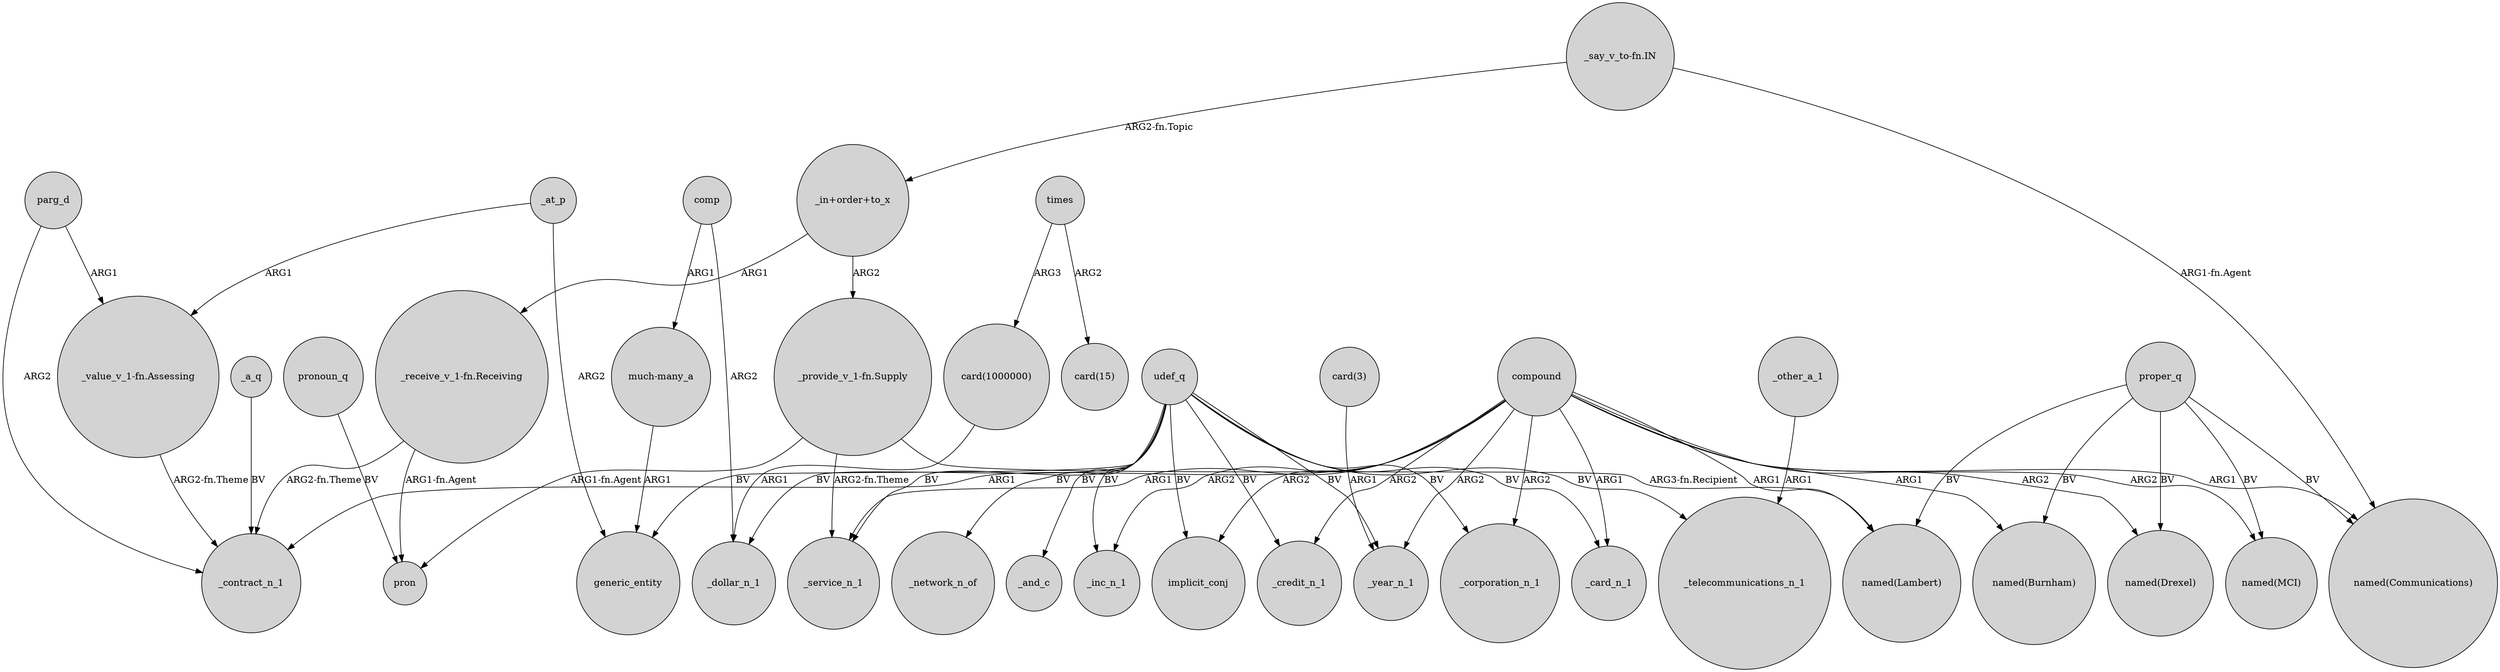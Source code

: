 digraph {
	node [shape=circle style=filled]
	"_provide_v_1-fn.Supply" -> pron [label="ARG1-fn.Agent"]
	"card(1000000)" -> _dollar_n_1 [label=ARG1]
	compound -> implicit_conj [label=ARG2]
	udef_q -> _inc_n_1 [label=BV]
	udef_q -> generic_entity [label=BV]
	"_provide_v_1-fn.Supply" -> _service_n_1 [label="ARG2-fn.Theme"]
	udef_q -> _credit_n_1 [label=BV]
	_at_p -> generic_entity [label=ARG2]
	"much-many_a" -> generic_entity [label=ARG1]
	proper_q -> "named(Lambert)" [label=BV]
	compound -> _credit_n_1 [label=ARG2]
	proper_q -> "named(Drexel)" [label=BV]
	compound -> "named(Lambert)" [label=ARG1]
	proper_q -> "named(Communications)" [label=BV]
	compound -> _corporation_n_1 [label=ARG2]
	proper_q -> "named(MCI)" [label=BV]
	times -> "card(15)" [label=ARG2]
	_other_a_1 -> _telecommunications_n_1 [label=ARG1]
	compound -> _contract_n_1 [label=ARG1]
	_a_q -> _contract_n_1 [label=BV]
	udef_q -> implicit_conj [label=BV]
	_at_p -> "_value_v_1-fn.Assessing" [label=ARG1]
	udef_q -> _card_n_1 [label=BV]
	"_say_v_to-fn.IN" -> "_in+order+to_x" [label="ARG2-fn.Topic"]
	compound -> "named(Communications)" [label=ARG1]
	"_receive_v_1-fn.Receiving" -> pron [label="ARG1-fn.Agent"]
	"_in+order+to_x" -> "_receive_v_1-fn.Receiving" [label=ARG1]
	pronoun_q -> pron [label=BV]
	udef_q -> _corporation_n_1 [label=BV]
	compound -> _card_n_1 [label=ARG1]
	udef_q -> _service_n_1 [label=BV]
	comp -> "much-many_a" [label=ARG1]
	"_value_v_1-fn.Assessing" -> _contract_n_1 [label="ARG2-fn.Theme"]
	"_say_v_to-fn.IN" -> "named(Communications)" [label="ARG1-fn.Agent"]
	parg_d -> _contract_n_1 [label=ARG2]
	times -> "card(1000000)" [label=ARG3]
	compound -> "named(Drexel)" [label=ARG2]
	udef_q -> _network_n_of [label=BV]
	proper_q -> "named(Burnham)" [label=BV]
	"card(3)" -> _year_n_1 [label=ARG1]
	udef_q -> _telecommunications_n_1 [label=BV]
	compound -> "named(Burnham)" [label=ARG1]
	compound -> "named(MCI)" [label=ARG2]
	udef_q -> _year_n_1 [label=BV]
	comp -> _dollar_n_1 [label=ARG2]
	"_provide_v_1-fn.Supply" -> "named(Lambert)" [label="ARG3-fn.Recipient"]
	"_in+order+to_x" -> "_provide_v_1-fn.Supply" [label=ARG2]
	parg_d -> "_value_v_1-fn.Assessing" [label=ARG1]
	udef_q -> _dollar_n_1 [label=BV]
	udef_q -> _and_c [label=BV]
	compound -> _service_n_1 [label=ARG1]
	compound -> _inc_n_1 [label=ARG2]
	"_receive_v_1-fn.Receiving" -> _contract_n_1 [label="ARG2-fn.Theme"]
	compound -> _year_n_1 [label=ARG2]
}
